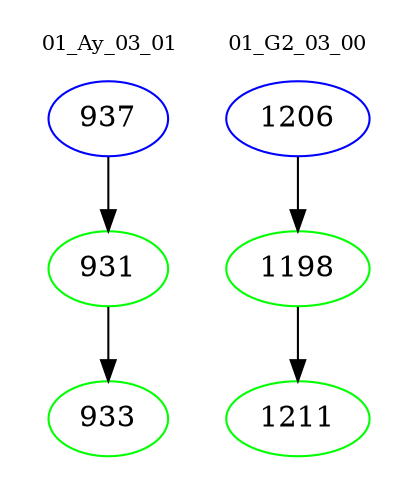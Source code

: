 digraph{
subgraph cluster_0 {
color = white
label = "01_Ay_03_01";
fontsize=10;
T0_937 [label="937", color="blue"]
T0_937 -> T0_931 [color="black"]
T0_931 [label="931", color="green"]
T0_931 -> T0_933 [color="black"]
T0_933 [label="933", color="green"]
}
subgraph cluster_1 {
color = white
label = "01_G2_03_00";
fontsize=10;
T1_1206 [label="1206", color="blue"]
T1_1206 -> T1_1198 [color="black"]
T1_1198 [label="1198", color="green"]
T1_1198 -> T1_1211 [color="black"]
T1_1211 [label="1211", color="green"]
}
}
